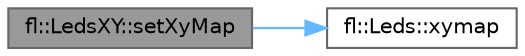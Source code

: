 digraph "fl::LedsXY::setXyMap"
{
 // INTERACTIVE_SVG=YES
 // LATEX_PDF_SIZE
  bgcolor="transparent";
  edge [fontname=Helvetica,fontsize=10,labelfontname=Helvetica,labelfontsize=10];
  node [fontname=Helvetica,fontsize=10,shape=box,height=0.2,width=0.4];
  rankdir="LR";
  Node1 [id="Node000001",label="fl::LedsXY::setXyMap",height=0.2,width=0.4,color="gray40", fillcolor="grey60", style="filled", fontcolor="black",tooltip=" "];
  Node1 -> Node2 [id="edge1_Node000001_Node000002",color="steelblue1",style="solid",tooltip=" "];
  Node2 [id="Node000002",label="fl::Leds::xymap",height=0.2,width=0.4,color="grey40", fillcolor="white", style="filled",URL="$d9/d06/classfl_1_1_leds_a01fbac1f91a0b1bf38a14ef428c1c6a0.html#a01fbac1f91a0b1bf38a14ef428c1c6a0",tooltip=" "];
}
